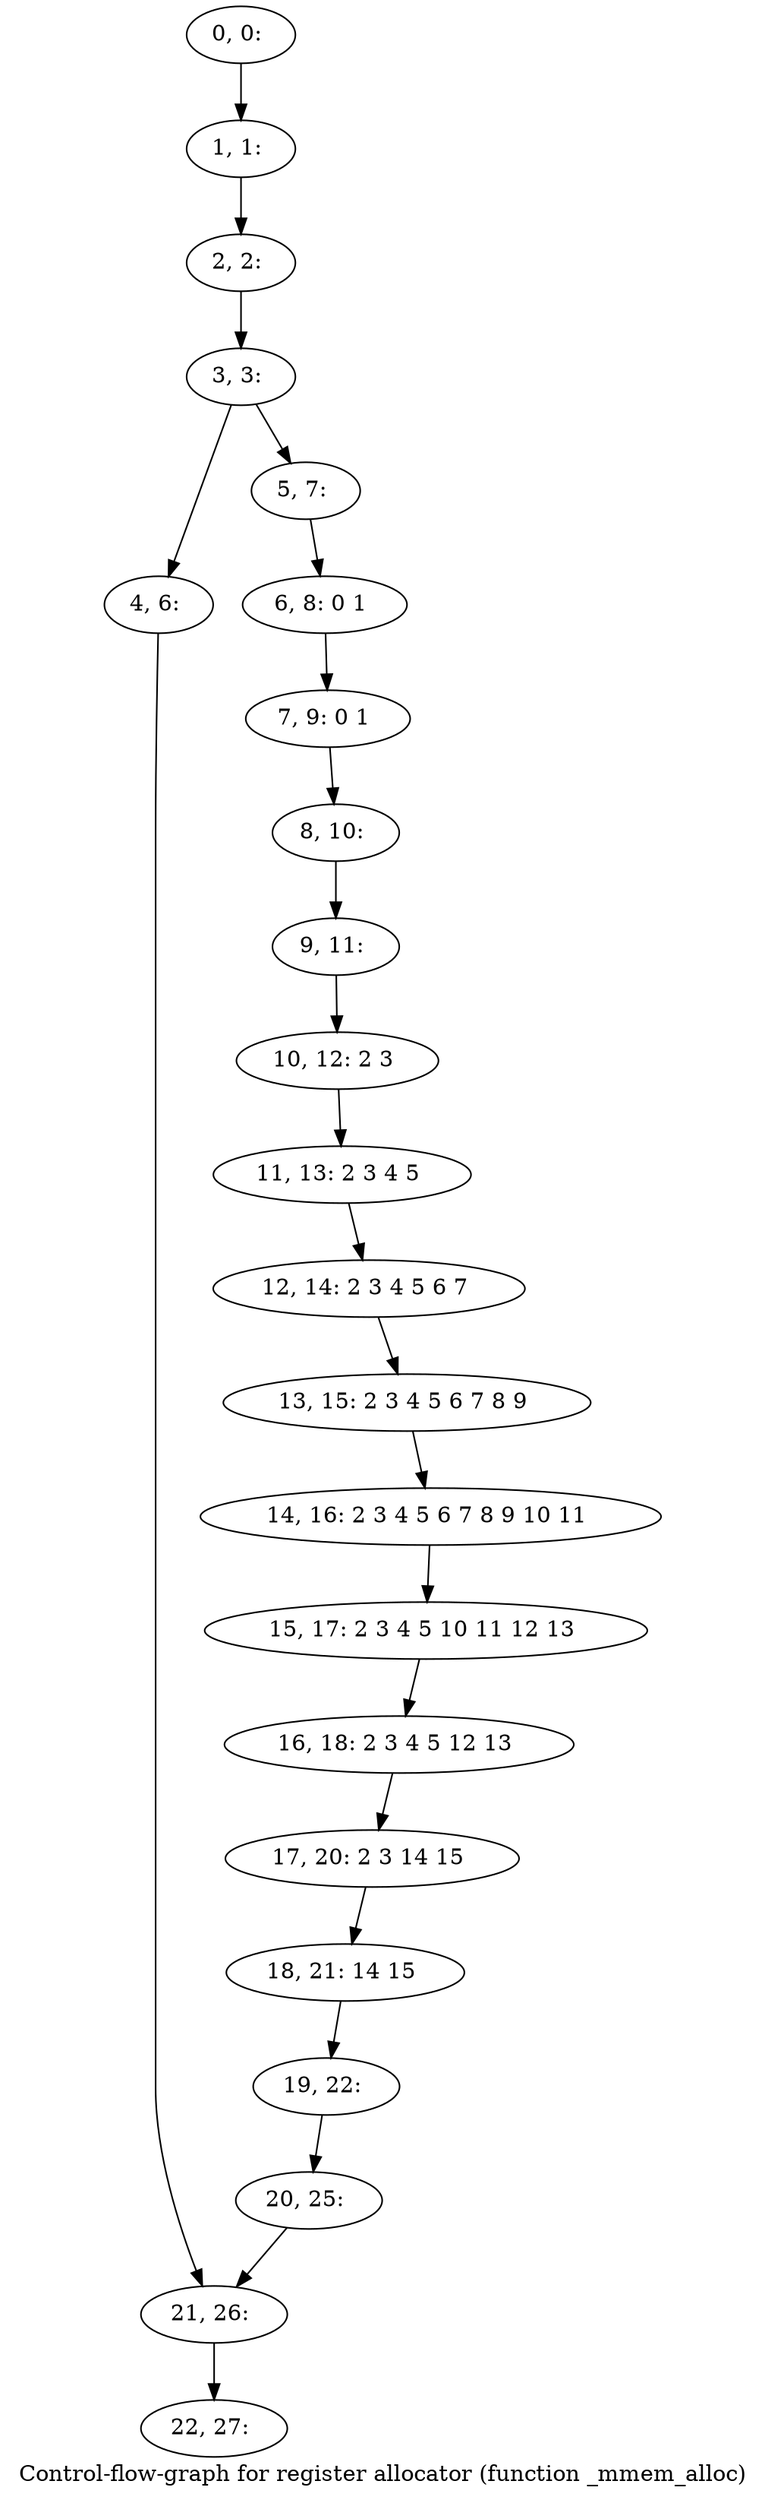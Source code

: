 digraph G {
graph [label="Control-flow-graph for register allocator (function _mmem_alloc)"]
0[label="0, 0: "];
1[label="1, 1: "];
2[label="2, 2: "];
3[label="3, 3: "];
4[label="4, 6: "];
5[label="5, 7: "];
6[label="6, 8: 0 1 "];
7[label="7, 9: 0 1 "];
8[label="8, 10: "];
9[label="9, 11: "];
10[label="10, 12: 2 3 "];
11[label="11, 13: 2 3 4 5 "];
12[label="12, 14: 2 3 4 5 6 7 "];
13[label="13, 15: 2 3 4 5 6 7 8 9 "];
14[label="14, 16: 2 3 4 5 6 7 8 9 10 11 "];
15[label="15, 17: 2 3 4 5 10 11 12 13 "];
16[label="16, 18: 2 3 4 5 12 13 "];
17[label="17, 20: 2 3 14 15 "];
18[label="18, 21: 14 15 "];
19[label="19, 22: "];
20[label="20, 25: "];
21[label="21, 26: "];
22[label="22, 27: "];
0->1 ;
1->2 ;
2->3 ;
3->4 ;
3->5 ;
4->21 ;
5->6 ;
6->7 ;
7->8 ;
8->9 ;
9->10 ;
10->11 ;
11->12 ;
12->13 ;
13->14 ;
14->15 ;
15->16 ;
16->17 ;
17->18 ;
18->19 ;
19->20 ;
20->21 ;
21->22 ;
}
